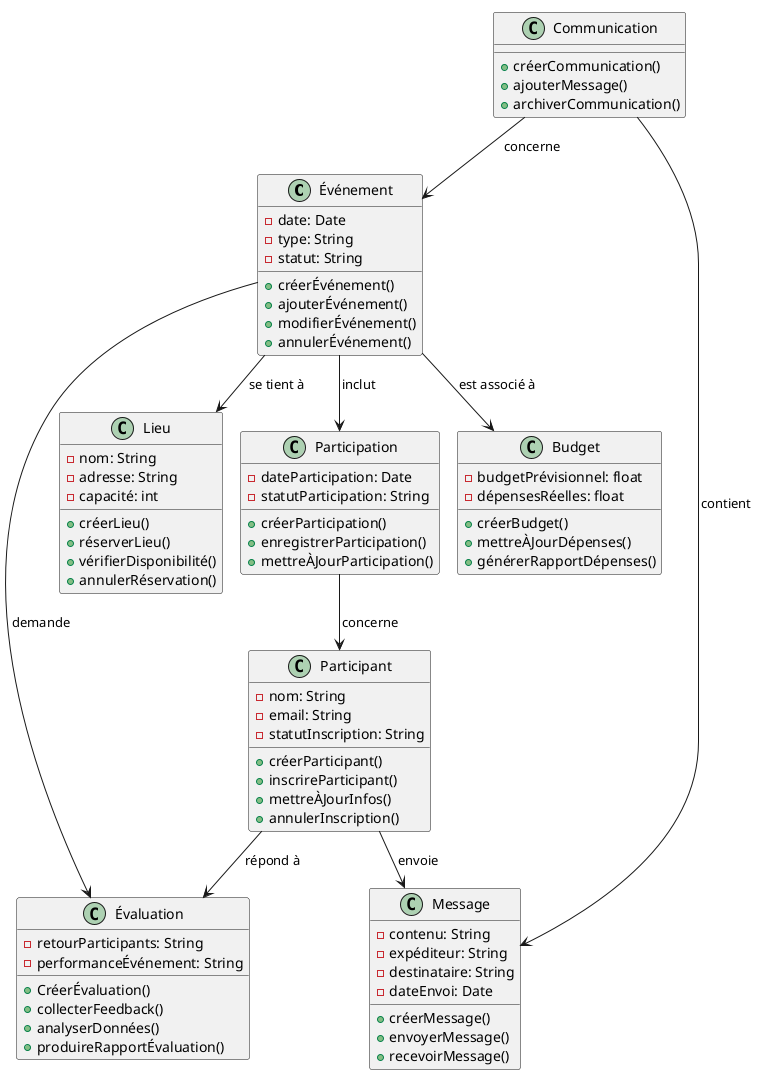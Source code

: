 @startuml
!pragma layout smetana
!define RECTANGLE class

' Classes Entités
RECTANGLE Événement {
    - date: Date
    - type: String
    - statut: String
    + créerÉvénement()
    + ajouterÉvénement()
    + modifierÉvénement()
    + annulerÉvénement()
}

RECTANGLE Lieu {
    - nom: String
    - adresse: String
    - capacité: int
    + créerLieu()
    + réserverLieu()
    + vérifierDisponibilité()
    + annulerRéservation()
}

RECTANGLE Participant {
    - nom: String
    - email: String
    - statutInscription: String
    + créerParticipant()
    + inscrireParticipant()
    + mettreÀJourInfos()
    + annulerInscription()
}

RECTANGLE Participation {
    - dateParticipation: Date
    - statutParticipation: String
    + créerParticipation()
    + enregistrerParticipation()
    + mettreÀJourParticipation()
}

RECTANGLE Communication {
    + créerCommunication()
    + ajouterMessage()
    + archiverCommunication()
}

RECTANGLE Message {
    - contenu: String
    - expéditeur: String
    - destinataire: String
    - dateEnvoi: Date
    + créerMessage()
    + envoyerMessage()
    + recevoirMessage()
}

RECTANGLE Budget {
    - budgetPrévisionnel: float
    - dépensesRéelles: float
    + créerBudget()
    + mettreÀJourDépenses()
    + générerRapportDépenses()
}

RECTANGLE Évaluation {
    - retourParticipants: String
    - performanceÉvénement: String
    + CréerÉvaluation()
    + collecterFeedback()
    + analyserDonnées()
    + produireRapportÉvaluation()
}

' Relations
Événement --> Lieu : se tient à
Événement --> Participation : inclut
Participation --> Participant : concerne
Participant --> Message : envoie
Participant --> Évaluation : répond à
Communication --> Message : contient
Événement --> Budget : est associé à
Événement --> Évaluation : demande
Communication --> Événement : concerne

@enduml

